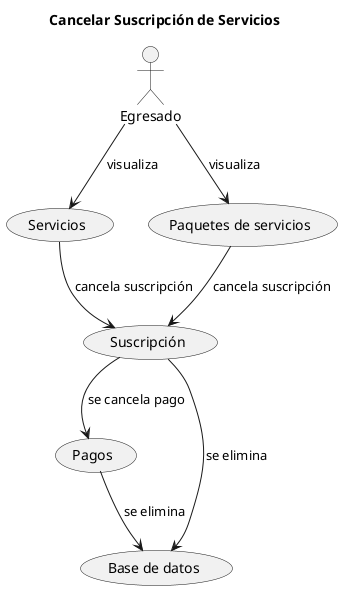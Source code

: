 @startuml Cancelar_Suscripcion_Servicios

title Cancelar Suscripción de Servicios

actor Egresado

Egresado --> (Servicios): visualiza
Egresado --> (Paquetes de servicios): visualiza
(Servicios) -down-> (Suscripción) : cancela suscripción
(Paquetes de servicios) -down-> (Suscripción) : cancela suscripción
(Suscripción) -down-> (Pagos) : se cancela pago
(Pagos) -down-> (Base de datos) : se elimina
(Suscripción) -down-> (Base de datos) : se elimina
@enduml